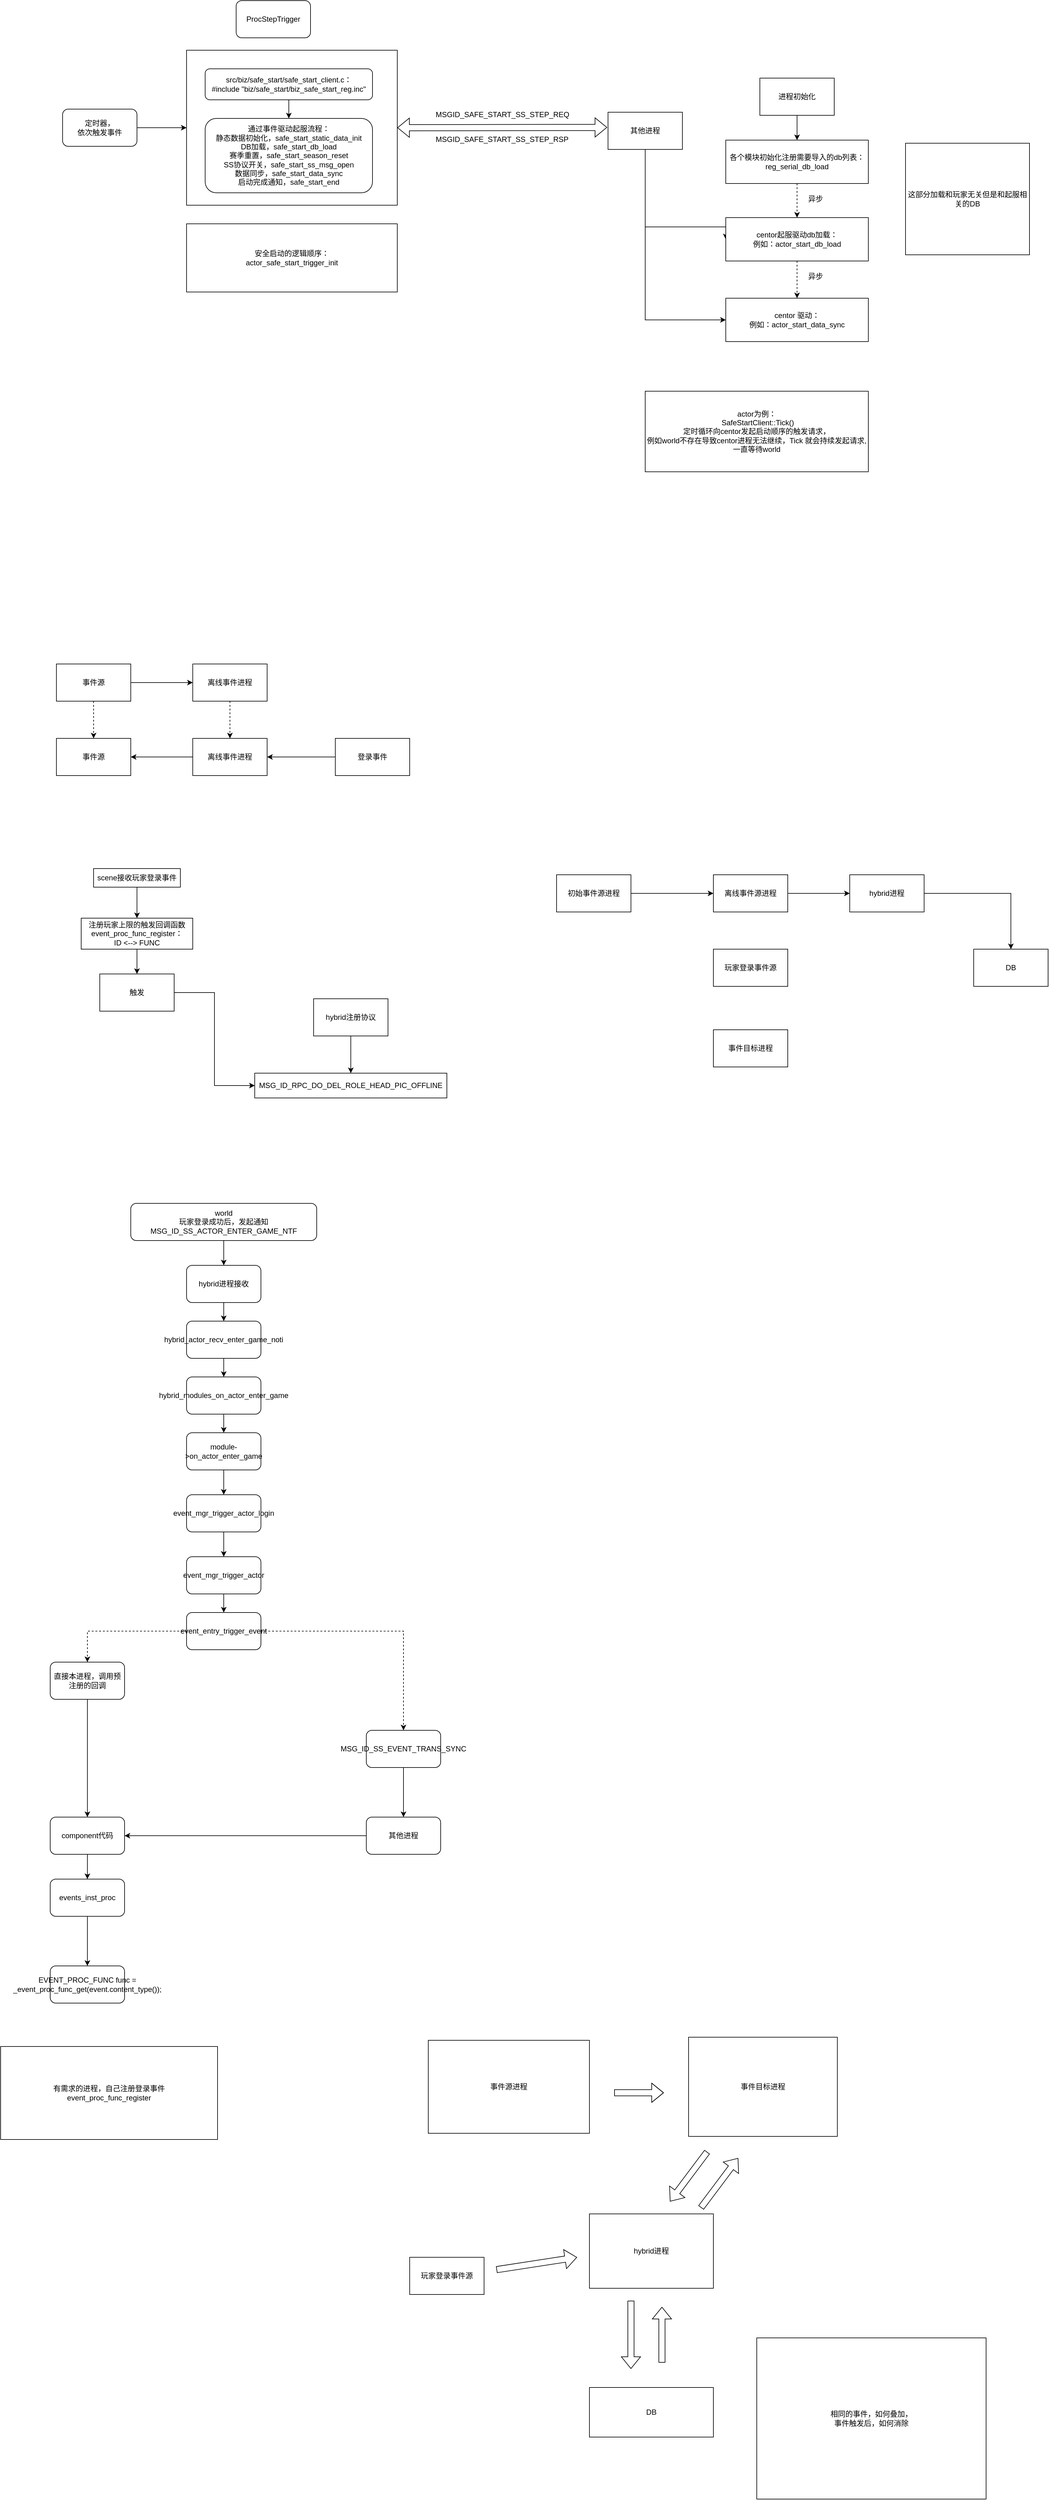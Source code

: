<mxfile version="27.1.6">
  <diagram name="第 1 页" id="6hiVTVrZt6viN59wgq37">
    <mxGraphModel dx="1937" dy="1120" grid="1" gridSize="10" guides="1" tooltips="1" connect="1" arrows="1" fold="1" page="1" pageScale="1" pageWidth="827" pageHeight="1169" math="0" shadow="0">
      <root>
        <mxCell id="0" />
        <mxCell id="1" parent="0" />
        <mxCell id="mDo8tufiwEILMH_RNeTL-4" value="" style="edgeStyle=orthogonalEdgeStyle;rounded=0;orthogonalLoop=1;jettySize=auto;html=1;" edge="1" parent="1" source="mDo8tufiwEILMH_RNeTL-2" target="mDo8tufiwEILMH_RNeTL-3">
          <mxGeometry relative="1" as="geometry" />
        </mxCell>
        <mxCell id="mDo8tufiwEILMH_RNeTL-2" value="src/biz/safe_start/safe_start_client.c：&lt;div&gt;#include &quot;biz/safe_start/biz_safe_start_reg.inc&quot;&lt;/div&gt;" style="rounded=1;whiteSpace=wrap;html=1;" vertex="1" parent="1">
          <mxGeometry x="260" y="220" width="270" height="50" as="geometry" />
        </mxCell>
        <mxCell id="mDo8tufiwEILMH_RNeTL-3" value="&lt;div&gt;通过事件驱动起服流程：&lt;/div&gt;静态数据初始化，safe_start_static_data_init&lt;div&gt;DB加载，safe_start_db_load&lt;/div&gt;&lt;div&gt;赛季重置，safe_start_season_reset&lt;/div&gt;&lt;div&gt;SS协议开关，safe_start_ss_msg_open&lt;/div&gt;&lt;div&gt;数据同步，safe_start_data_sync&lt;/div&gt;&lt;div&gt;启动完成通知，safe_start_end&lt;/div&gt;" style="rounded=1;whiteSpace=wrap;html=1;" vertex="1" parent="1">
          <mxGeometry x="260" y="300" width="270" height="120" as="geometry" />
        </mxCell>
        <mxCell id="mDo8tufiwEILMH_RNeTL-5" value="" style="rounded=0;whiteSpace=wrap;html=1;fillColor=none;" vertex="1" parent="1">
          <mxGeometry x="230" y="190" width="340" height="250" as="geometry" />
        </mxCell>
        <mxCell id="mDo8tufiwEILMH_RNeTL-6" value="ProcStepTrigger" style="rounded=1;whiteSpace=wrap;html=1;" vertex="1" parent="1">
          <mxGeometry x="310" y="110" width="120" height="60" as="geometry" />
        </mxCell>
        <mxCell id="mDo8tufiwEILMH_RNeTL-8" value="" style="edgeStyle=orthogonalEdgeStyle;rounded=0;orthogonalLoop=1;jettySize=auto;html=1;" edge="1" parent="1" source="mDo8tufiwEILMH_RNeTL-7" target="mDo8tufiwEILMH_RNeTL-5">
          <mxGeometry relative="1" as="geometry" />
        </mxCell>
        <mxCell id="mDo8tufiwEILMH_RNeTL-7" value="定时器，&lt;div&gt;依次触发事件&lt;/div&gt;" style="rounded=1;whiteSpace=wrap;html=1;" vertex="1" parent="1">
          <mxGeometry x="30" y="285" width="120" height="60" as="geometry" />
        </mxCell>
        <mxCell id="mDo8tufiwEILMH_RNeTL-20" style="edgeStyle=orthogonalEdgeStyle;rounded=0;orthogonalLoop=1;jettySize=auto;html=1;entryX=0;entryY=0.5;entryDx=0;entryDy=0;" edge="1" parent="1" source="mDo8tufiwEILMH_RNeTL-9" target="mDo8tufiwEILMH_RNeTL-18">
          <mxGeometry relative="1" as="geometry">
            <Array as="points">
              <mxPoint x="970" y="475" />
            </Array>
          </mxGeometry>
        </mxCell>
        <mxCell id="mDo8tufiwEILMH_RNeTL-24" style="edgeStyle=orthogonalEdgeStyle;rounded=0;orthogonalLoop=1;jettySize=auto;html=1;entryX=0;entryY=0.5;entryDx=0;entryDy=0;" edge="1" parent="1" source="mDo8tufiwEILMH_RNeTL-9" target="mDo8tufiwEILMH_RNeTL-22">
          <mxGeometry relative="1" as="geometry">
            <Array as="points">
              <mxPoint x="970" y="625" />
            </Array>
          </mxGeometry>
        </mxCell>
        <mxCell id="mDo8tufiwEILMH_RNeTL-9" value="其他进程" style="rounded=0;whiteSpace=wrap;html=1;" vertex="1" parent="1">
          <mxGeometry x="910" y="290" width="120" height="60" as="geometry" />
        </mxCell>
        <mxCell id="mDo8tufiwEILMH_RNeTL-10" value="" style="shape=flexArrow;endArrow=classic;startArrow=classic;html=1;rounded=0;entryX=-0.012;entryY=0.409;entryDx=0;entryDy=0;entryPerimeter=0;exitX=1;exitY=0.5;exitDx=0;exitDy=0;" edge="1" parent="1" source="mDo8tufiwEILMH_RNeTL-5" target="mDo8tufiwEILMH_RNeTL-9">
          <mxGeometry width="100" height="100" relative="1" as="geometry">
            <mxPoint x="640" y="410" as="sourcePoint" />
            <mxPoint x="740" y="310" as="targetPoint" />
          </mxGeometry>
        </mxCell>
        <mxCell id="mDo8tufiwEILMH_RNeTL-11" value="MSGID_SAFE_START_SS_STEP_RSP" style="text;whiteSpace=wrap;" vertex="1" parent="1">
          <mxGeometry x="630" y="320" width="250" height="30" as="geometry" />
        </mxCell>
        <mxCell id="mDo8tufiwEILMH_RNeTL-12" value="MSGID_SAFE_START_SS_STEP_REQ" style="text;whiteSpace=wrap;" vertex="1" parent="1">
          <mxGeometry x="630" y="280" width="250" height="20" as="geometry" />
        </mxCell>
        <mxCell id="mDo8tufiwEILMH_RNeTL-13" value="&lt;div&gt;安全启动的逻辑顺序：&lt;/div&gt;actor_safe_start_trigger_init" style="rounded=0;whiteSpace=wrap;html=1;" vertex="1" parent="1">
          <mxGeometry x="230" y="470" width="340" height="110" as="geometry" />
        </mxCell>
        <mxCell id="mDo8tufiwEILMH_RNeTL-14" value="actor为例：&lt;div&gt;&amp;nbsp;SafeStartClient::Tick()&lt;/div&gt;&lt;div&gt;定时循环向centor发起启动顺序的触发请求，&lt;/div&gt;&lt;div&gt;例如world不存在导致centor进程无法继续，Tick 就会持续发起请求,一直等待world&lt;/div&gt;" style="rounded=0;whiteSpace=wrap;html=1;" vertex="1" parent="1">
          <mxGeometry x="970" y="740" width="360" height="130" as="geometry" />
        </mxCell>
        <mxCell id="mDo8tufiwEILMH_RNeTL-17" value="" style="edgeStyle=orthogonalEdgeStyle;rounded=0;orthogonalLoop=1;jettySize=auto;html=1;" edge="1" parent="1" source="mDo8tufiwEILMH_RNeTL-15" target="mDo8tufiwEILMH_RNeTL-16">
          <mxGeometry relative="1" as="geometry" />
        </mxCell>
        <mxCell id="mDo8tufiwEILMH_RNeTL-15" value="进程初始化" style="rounded=0;whiteSpace=wrap;html=1;" vertex="1" parent="1">
          <mxGeometry x="1155" y="235" width="120" height="60" as="geometry" />
        </mxCell>
        <mxCell id="mDo8tufiwEILMH_RNeTL-19" value="" style="edgeStyle=orthogonalEdgeStyle;rounded=0;orthogonalLoop=1;jettySize=auto;html=1;dashed=1;" edge="1" parent="1" source="mDo8tufiwEILMH_RNeTL-16" target="mDo8tufiwEILMH_RNeTL-18">
          <mxGeometry relative="1" as="geometry" />
        </mxCell>
        <mxCell id="mDo8tufiwEILMH_RNeTL-16" value="各个模块初始化注册需要导入的db列表：&lt;div&gt;reg_serial_db_load&lt;/div&gt;" style="rounded=0;whiteSpace=wrap;html=1;" vertex="1" parent="1">
          <mxGeometry x="1100" y="335" width="230" height="70" as="geometry" />
        </mxCell>
        <mxCell id="mDo8tufiwEILMH_RNeTL-23" value="" style="edgeStyle=orthogonalEdgeStyle;rounded=0;orthogonalLoop=1;jettySize=auto;html=1;dashed=1;" edge="1" parent="1" source="mDo8tufiwEILMH_RNeTL-18" target="mDo8tufiwEILMH_RNeTL-22">
          <mxGeometry relative="1" as="geometry" />
        </mxCell>
        <mxCell id="mDo8tufiwEILMH_RNeTL-18" value="centor起服驱动db加载：&lt;div&gt;例如：actor_start_db_load&lt;/div&gt;" style="rounded=0;whiteSpace=wrap;html=1;" vertex="1" parent="1">
          <mxGeometry x="1100" y="460" width="230" height="70" as="geometry" />
        </mxCell>
        <mxCell id="mDo8tufiwEILMH_RNeTL-21" value="这部分加载和玩家无关但是和起服相关的DB" style="rounded=0;whiteSpace=wrap;html=1;" vertex="1" parent="1">
          <mxGeometry x="1390" y="340" width="200" height="180" as="geometry" />
        </mxCell>
        <mxCell id="mDo8tufiwEILMH_RNeTL-22" value="&lt;div&gt;centor 驱动：&lt;/div&gt;例如：actor_start_data_sync" style="rounded=0;whiteSpace=wrap;html=1;" vertex="1" parent="1">
          <mxGeometry x="1100" y="590" width="230" height="70" as="geometry" />
        </mxCell>
        <mxCell id="mDo8tufiwEILMH_RNeTL-25" value="异步" style="text;html=1;align=center;verticalAlign=middle;whiteSpace=wrap;rounded=0;" vertex="1" parent="1">
          <mxGeometry x="1215" y="415" width="60" height="30" as="geometry" />
        </mxCell>
        <mxCell id="mDo8tufiwEILMH_RNeTL-26" value="异步" style="text;html=1;align=center;verticalAlign=middle;whiteSpace=wrap;rounded=0;" vertex="1" parent="1">
          <mxGeometry x="1215" y="540" width="60" height="30" as="geometry" />
        </mxCell>
        <mxCell id="mDo8tufiwEILMH_RNeTL-39" value="" style="edgeStyle=orthogonalEdgeStyle;rounded=0;orthogonalLoop=1;jettySize=auto;html=1;dashed=1;" edge="1" parent="1" source="mDo8tufiwEILMH_RNeTL-27" target="mDo8tufiwEILMH_RNeTL-38">
          <mxGeometry relative="1" as="geometry" />
        </mxCell>
        <mxCell id="mDo8tufiwEILMH_RNeTL-27" value="事件源" style="rounded=0;whiteSpace=wrap;html=1;" vertex="1" parent="1">
          <mxGeometry x="20" y="1180" width="120" height="60" as="geometry" />
        </mxCell>
        <mxCell id="mDo8tufiwEILMH_RNeTL-29" value="" style="edgeStyle=orthogonalEdgeStyle;rounded=0;orthogonalLoop=1;jettySize=auto;html=1;" edge="1" parent="1" source="mDo8tufiwEILMH_RNeTL-27" target="mDo8tufiwEILMH_RNeTL-28">
          <mxGeometry relative="1" as="geometry" />
        </mxCell>
        <mxCell id="mDo8tufiwEILMH_RNeTL-36" value="" style="edgeStyle=orthogonalEdgeStyle;rounded=0;orthogonalLoop=1;jettySize=auto;html=1;dashed=1;" edge="1" parent="1" source="mDo8tufiwEILMH_RNeTL-28" target="mDo8tufiwEILMH_RNeTL-35">
          <mxGeometry relative="1" as="geometry" />
        </mxCell>
        <mxCell id="mDo8tufiwEILMH_RNeTL-28" value="离线事件进程" style="rounded=0;whiteSpace=wrap;html=1;" vertex="1" parent="1">
          <mxGeometry x="240" y="1180" width="120" height="60" as="geometry" />
        </mxCell>
        <mxCell id="mDo8tufiwEILMH_RNeTL-37" value="" style="edgeStyle=orthogonalEdgeStyle;rounded=0;orthogonalLoop=1;jettySize=auto;html=1;" edge="1" parent="1" source="mDo8tufiwEILMH_RNeTL-30" target="mDo8tufiwEILMH_RNeTL-35">
          <mxGeometry relative="1" as="geometry" />
        </mxCell>
        <mxCell id="mDo8tufiwEILMH_RNeTL-30" value="登录事件" style="rounded=0;whiteSpace=wrap;html=1;" vertex="1" parent="1">
          <mxGeometry x="470" y="1300" width="120" height="60" as="geometry" />
        </mxCell>
        <mxCell id="mDo8tufiwEILMH_RNeTL-40" value="" style="edgeStyle=orthogonalEdgeStyle;rounded=0;orthogonalLoop=1;jettySize=auto;html=1;" edge="1" parent="1" source="mDo8tufiwEILMH_RNeTL-35" target="mDo8tufiwEILMH_RNeTL-38">
          <mxGeometry relative="1" as="geometry" />
        </mxCell>
        <mxCell id="mDo8tufiwEILMH_RNeTL-35" value="离线事件进程" style="rounded=0;whiteSpace=wrap;html=1;" vertex="1" parent="1">
          <mxGeometry x="240" y="1300" width="120" height="60" as="geometry" />
        </mxCell>
        <mxCell id="mDo8tufiwEILMH_RNeTL-38" value="事件源" style="rounded=0;whiteSpace=wrap;html=1;" vertex="1" parent="1">
          <mxGeometry x="20" y="1300" width="120" height="60" as="geometry" />
        </mxCell>
        <mxCell id="mDo8tufiwEILMH_RNeTL-43" value="" style="edgeStyle=orthogonalEdgeStyle;rounded=0;orthogonalLoop=1;jettySize=auto;html=1;" edge="1" parent="1" source="mDo8tufiwEILMH_RNeTL-41" target="mDo8tufiwEILMH_RNeTL-42">
          <mxGeometry relative="1" as="geometry" />
        </mxCell>
        <mxCell id="mDo8tufiwEILMH_RNeTL-41" value="注册玩家上限的触发回调函数&lt;div&gt;event_proc_func_register：&lt;/div&gt;&lt;div&gt;ID &amp;lt;--&amp;gt; FUNC&lt;/div&gt;" style="rounded=0;whiteSpace=wrap;html=1;" vertex="1" parent="1">
          <mxGeometry x="60" y="1590" width="180" height="50" as="geometry" />
        </mxCell>
        <mxCell id="mDo8tufiwEILMH_RNeTL-54" style="edgeStyle=orthogonalEdgeStyle;rounded=0;orthogonalLoop=1;jettySize=auto;html=1;entryX=0;entryY=0.5;entryDx=0;entryDy=0;" edge="1" parent="1" source="mDo8tufiwEILMH_RNeTL-42" target="mDo8tufiwEILMH_RNeTL-47">
          <mxGeometry relative="1" as="geometry" />
        </mxCell>
        <mxCell id="mDo8tufiwEILMH_RNeTL-42" value="触发" style="whiteSpace=wrap;html=1;rounded=0;" vertex="1" parent="1">
          <mxGeometry x="90" y="1680" width="120" height="60" as="geometry" />
        </mxCell>
        <mxCell id="mDo8tufiwEILMH_RNeTL-53" value="" style="edgeStyle=orthogonalEdgeStyle;rounded=0;orthogonalLoop=1;jettySize=auto;html=1;" edge="1" parent="1" source="mDo8tufiwEILMH_RNeTL-44" target="mDo8tufiwEILMH_RNeTL-47">
          <mxGeometry relative="1" as="geometry" />
        </mxCell>
        <mxCell id="mDo8tufiwEILMH_RNeTL-44" value="hybrid注册协议" style="rounded=0;whiteSpace=wrap;html=1;" vertex="1" parent="1">
          <mxGeometry x="435" y="1720" width="120" height="60" as="geometry" />
        </mxCell>
        <mxCell id="mDo8tufiwEILMH_RNeTL-47" value="MSG_ID_RPC_DO_DEL_ROLE_HEAD_PIC_OFFLINE" style="rounded=0;whiteSpace=wrap;html=1;" vertex="1" parent="1">
          <mxGeometry x="340" y="1840" width="310" height="40" as="geometry" />
        </mxCell>
        <mxCell id="mDo8tufiwEILMH_RNeTL-51" value="" style="edgeStyle=orthogonalEdgeStyle;rounded=0;orthogonalLoop=1;jettySize=auto;html=1;" edge="1" parent="1" source="mDo8tufiwEILMH_RNeTL-49" target="mDo8tufiwEILMH_RNeTL-41">
          <mxGeometry relative="1" as="geometry" />
        </mxCell>
        <mxCell id="mDo8tufiwEILMH_RNeTL-49" value="scene接收玩家登录事件" style="rounded=0;whiteSpace=wrap;html=1;" vertex="1" parent="1">
          <mxGeometry x="80" y="1510" width="140" height="30" as="geometry" />
        </mxCell>
        <mxCell id="mDo8tufiwEILMH_RNeTL-57" style="edgeStyle=orthogonalEdgeStyle;rounded=0;orthogonalLoop=1;jettySize=auto;html=1;entryX=0;entryY=0.5;entryDx=0;entryDy=0;" edge="1" parent="1" source="mDo8tufiwEILMH_RNeTL-55" target="mDo8tufiwEILMH_RNeTL-56">
          <mxGeometry relative="1" as="geometry" />
        </mxCell>
        <mxCell id="mDo8tufiwEILMH_RNeTL-55" value="离线事件源进程" style="rounded=0;whiteSpace=wrap;html=1;" vertex="1" parent="1">
          <mxGeometry x="1080" y="1520" width="120" height="60" as="geometry" />
        </mxCell>
        <mxCell id="mDo8tufiwEILMH_RNeTL-59" value="" style="edgeStyle=orthogonalEdgeStyle;rounded=0;orthogonalLoop=1;jettySize=auto;html=1;" edge="1" parent="1" source="mDo8tufiwEILMH_RNeTL-56" target="mDo8tufiwEILMH_RNeTL-58">
          <mxGeometry relative="1" as="geometry" />
        </mxCell>
        <mxCell id="mDo8tufiwEILMH_RNeTL-56" value="hybrid进程" style="rounded=0;whiteSpace=wrap;html=1;" vertex="1" parent="1">
          <mxGeometry x="1300" y="1520" width="120" height="60" as="geometry" />
        </mxCell>
        <mxCell id="mDo8tufiwEILMH_RNeTL-58" value="DB" style="rounded=0;whiteSpace=wrap;html=1;" vertex="1" parent="1">
          <mxGeometry x="1500" y="1640" width="120" height="60" as="geometry" />
        </mxCell>
        <mxCell id="mDo8tufiwEILMH_RNeTL-60" value="事件目标进程" style="rounded=0;whiteSpace=wrap;html=1;" vertex="1" parent="1">
          <mxGeometry x="1080" y="1770" width="120" height="60" as="geometry" />
        </mxCell>
        <mxCell id="mDo8tufiwEILMH_RNeTL-61" value="玩家登录事件源" style="rounded=0;whiteSpace=wrap;html=1;" vertex="1" parent="1">
          <mxGeometry x="1080" y="1640" width="120" height="60" as="geometry" />
        </mxCell>
        <mxCell id="mDo8tufiwEILMH_RNeTL-63" style="edgeStyle=orthogonalEdgeStyle;rounded=0;orthogonalLoop=1;jettySize=auto;html=1;" edge="1" parent="1" source="mDo8tufiwEILMH_RNeTL-62" target="mDo8tufiwEILMH_RNeTL-55">
          <mxGeometry relative="1" as="geometry" />
        </mxCell>
        <mxCell id="mDo8tufiwEILMH_RNeTL-62" value="初始事件源进程" style="rounded=0;whiteSpace=wrap;html=1;" vertex="1" parent="1">
          <mxGeometry x="827" y="1520" width="120" height="60" as="geometry" />
        </mxCell>
        <mxCell id="mDo8tufiwEILMH_RNeTL-66" value="" style="edgeStyle=orthogonalEdgeStyle;rounded=0;orthogonalLoop=1;jettySize=auto;html=1;" edge="1" parent="1" source="mDo8tufiwEILMH_RNeTL-64" target="mDo8tufiwEILMH_RNeTL-65">
          <mxGeometry relative="1" as="geometry" />
        </mxCell>
        <mxCell id="mDo8tufiwEILMH_RNeTL-64" value="world&lt;div&gt;玩家登录成功后，发起通知&lt;/div&gt;&lt;div&gt;MSG_ID_SS_ACTOR_ENTER_GAME_NTF&lt;/div&gt;" style="rounded=1;whiteSpace=wrap;html=1;" vertex="1" parent="1">
          <mxGeometry x="140" y="2050" width="300" height="60" as="geometry" />
        </mxCell>
        <mxCell id="mDo8tufiwEILMH_RNeTL-68" value="" style="edgeStyle=orthogonalEdgeStyle;rounded=0;orthogonalLoop=1;jettySize=auto;html=1;" edge="1" parent="1" source="mDo8tufiwEILMH_RNeTL-65" target="mDo8tufiwEILMH_RNeTL-67">
          <mxGeometry relative="1" as="geometry" />
        </mxCell>
        <mxCell id="mDo8tufiwEILMH_RNeTL-65" value="hybrid进程接收" style="rounded=1;whiteSpace=wrap;html=1;" vertex="1" parent="1">
          <mxGeometry x="230" y="2150" width="120" height="60" as="geometry" />
        </mxCell>
        <mxCell id="mDo8tufiwEILMH_RNeTL-70" value="" style="edgeStyle=orthogonalEdgeStyle;rounded=0;orthogonalLoop=1;jettySize=auto;html=1;" edge="1" parent="1" source="mDo8tufiwEILMH_RNeTL-67" target="mDo8tufiwEILMH_RNeTL-69">
          <mxGeometry relative="1" as="geometry" />
        </mxCell>
        <mxCell id="mDo8tufiwEILMH_RNeTL-67" value="hybrid_actor_recv_enter_game_noti" style="rounded=1;whiteSpace=wrap;html=1;" vertex="1" parent="1">
          <mxGeometry x="230" y="2240" width="120" height="60" as="geometry" />
        </mxCell>
        <mxCell id="mDo8tufiwEILMH_RNeTL-72" value="" style="edgeStyle=orthogonalEdgeStyle;rounded=0;orthogonalLoop=1;jettySize=auto;html=1;" edge="1" parent="1" source="mDo8tufiwEILMH_RNeTL-69" target="mDo8tufiwEILMH_RNeTL-71">
          <mxGeometry relative="1" as="geometry" />
        </mxCell>
        <mxCell id="mDo8tufiwEILMH_RNeTL-69" value="hybrid_modules_on_actor_enter_game" style="rounded=1;whiteSpace=wrap;html=1;" vertex="1" parent="1">
          <mxGeometry x="230" y="2330" width="120" height="60" as="geometry" />
        </mxCell>
        <mxCell id="mDo8tufiwEILMH_RNeTL-74" value="" style="edgeStyle=orthogonalEdgeStyle;rounded=0;orthogonalLoop=1;jettySize=auto;html=1;" edge="1" parent="1" source="mDo8tufiwEILMH_RNeTL-71" target="mDo8tufiwEILMH_RNeTL-73">
          <mxGeometry relative="1" as="geometry" />
        </mxCell>
        <mxCell id="mDo8tufiwEILMH_RNeTL-71" value="module-&amp;gt;on_actor_enter_game" style="rounded=1;whiteSpace=wrap;html=1;" vertex="1" parent="1">
          <mxGeometry x="230" y="2420" width="120" height="60" as="geometry" />
        </mxCell>
        <mxCell id="mDo8tufiwEILMH_RNeTL-105" value="" style="edgeStyle=orthogonalEdgeStyle;rounded=0;orthogonalLoop=1;jettySize=auto;html=1;" edge="1" parent="1" source="mDo8tufiwEILMH_RNeTL-73" target="mDo8tufiwEILMH_RNeTL-104">
          <mxGeometry relative="1" as="geometry" />
        </mxCell>
        <mxCell id="mDo8tufiwEILMH_RNeTL-73" value="event_mgr_trigger_actor_login" style="rounded=1;whiteSpace=wrap;html=1;" vertex="1" parent="1">
          <mxGeometry x="230" y="2520" width="120" height="60" as="geometry" />
        </mxCell>
        <mxCell id="mDo8tufiwEILMH_RNeTL-78" value="" style="edgeStyle=orthogonalEdgeStyle;rounded=0;orthogonalLoop=1;jettySize=auto;html=1;" edge="1" parent="1" source="mDo8tufiwEILMH_RNeTL-75" target="mDo8tufiwEILMH_RNeTL-77">
          <mxGeometry relative="1" as="geometry" />
        </mxCell>
        <mxCell id="mDo8tufiwEILMH_RNeTL-75" value="MSG_ID_SS_EVENT_TRANS_SYNC" style="rounded=1;whiteSpace=wrap;html=1;" vertex="1" parent="1">
          <mxGeometry x="520" y="2900" width="120" height="60" as="geometry" />
        </mxCell>
        <mxCell id="mDo8tufiwEILMH_RNeTL-87" style="edgeStyle=orthogonalEdgeStyle;rounded=0;orthogonalLoop=1;jettySize=auto;html=1;entryX=1;entryY=0.5;entryDx=0;entryDy=0;" edge="1" parent="1" source="mDo8tufiwEILMH_RNeTL-77" target="mDo8tufiwEILMH_RNeTL-86">
          <mxGeometry relative="1" as="geometry" />
        </mxCell>
        <mxCell id="mDo8tufiwEILMH_RNeTL-77" value="其他进程" style="whiteSpace=wrap;html=1;rounded=1;" vertex="1" parent="1">
          <mxGeometry x="520" y="3040" width="120" height="60" as="geometry" />
        </mxCell>
        <mxCell id="mDo8tufiwEILMH_RNeTL-88" style="edgeStyle=orthogonalEdgeStyle;rounded=0;orthogonalLoop=1;jettySize=auto;html=1;entryX=0.5;entryY=0;entryDx=0;entryDy=0;" edge="1" parent="1" source="mDo8tufiwEILMH_RNeTL-79" target="mDo8tufiwEILMH_RNeTL-86">
          <mxGeometry relative="1" as="geometry" />
        </mxCell>
        <mxCell id="mDo8tufiwEILMH_RNeTL-79" value="直接本进程，调用预注册的回调" style="whiteSpace=wrap;html=1;rounded=1;" vertex="1" parent="1">
          <mxGeometry x="10" y="2790" width="120" height="60" as="geometry" />
        </mxCell>
        <mxCell id="mDo8tufiwEILMH_RNeTL-84" value="" style="edgeStyle=orthogonalEdgeStyle;rounded=0;orthogonalLoop=1;jettySize=auto;html=1;" edge="1" parent="1" source="mDo8tufiwEILMH_RNeTL-81" target="mDo8tufiwEILMH_RNeTL-83">
          <mxGeometry relative="1" as="geometry" />
        </mxCell>
        <mxCell id="mDo8tufiwEILMH_RNeTL-81" value="events_inst_proc" style="whiteSpace=wrap;html=1;rounded=1;" vertex="1" parent="1">
          <mxGeometry x="10" y="3140" width="120" height="60" as="geometry" />
        </mxCell>
        <mxCell id="mDo8tufiwEILMH_RNeTL-83" value="EVENT_PROC_FUNC func = _event_proc_func_get(event.content_type());" style="whiteSpace=wrap;html=1;rounded=1;" vertex="1" parent="1">
          <mxGeometry x="10" y="3280" width="120" height="60" as="geometry" />
        </mxCell>
        <mxCell id="mDo8tufiwEILMH_RNeTL-89" value="" style="edgeStyle=orthogonalEdgeStyle;rounded=0;orthogonalLoop=1;jettySize=auto;html=1;" edge="1" parent="1" source="mDo8tufiwEILMH_RNeTL-86" target="mDo8tufiwEILMH_RNeTL-81">
          <mxGeometry relative="1" as="geometry" />
        </mxCell>
        <mxCell id="mDo8tufiwEILMH_RNeTL-86" value="component代码" style="rounded=1;whiteSpace=wrap;html=1;" vertex="1" parent="1">
          <mxGeometry x="10" y="3040" width="120" height="60" as="geometry" />
        </mxCell>
        <mxCell id="mDo8tufiwEILMH_RNeTL-90" value="有需求的进程，自己注册登录事件&lt;div&gt;event_proc_func_register&lt;/div&gt;" style="rounded=0;whiteSpace=wrap;html=1;" vertex="1" parent="1">
          <mxGeometry x="-70" y="3410" width="350" height="150" as="geometry" />
        </mxCell>
        <mxCell id="mDo8tufiwEILMH_RNeTL-91" value="事件源进程" style="rounded=0;whiteSpace=wrap;html=1;" vertex="1" parent="1">
          <mxGeometry x="620" y="3400" width="260" height="150" as="geometry" />
        </mxCell>
        <mxCell id="mDo8tufiwEILMH_RNeTL-92" value="事件目标进程" style="rounded=0;whiteSpace=wrap;html=1;" vertex="1" parent="1">
          <mxGeometry x="1040" y="3395" width="240" height="160" as="geometry" />
        </mxCell>
        <mxCell id="mDo8tufiwEILMH_RNeTL-93" value="hybrid进程" style="rounded=0;whiteSpace=wrap;html=1;" vertex="1" parent="1">
          <mxGeometry x="880" y="3680" width="200" height="120" as="geometry" />
        </mxCell>
        <mxCell id="mDo8tufiwEILMH_RNeTL-95" value="DB" style="rounded=0;whiteSpace=wrap;html=1;" vertex="1" parent="1">
          <mxGeometry x="880" y="3960" width="200" height="80" as="geometry" />
        </mxCell>
        <mxCell id="mDo8tufiwEILMH_RNeTL-96" value="" style="shape=flexArrow;endArrow=classic;html=1;rounded=0;" edge="1" parent="1">
          <mxGeometry width="50" height="50" relative="1" as="geometry">
            <mxPoint x="920" y="3484.62" as="sourcePoint" />
            <mxPoint x="1000" y="3484.62" as="targetPoint" />
            <Array as="points">
              <mxPoint x="960" y="3484.62" />
            </Array>
          </mxGeometry>
        </mxCell>
        <mxCell id="mDo8tufiwEILMH_RNeTL-97" value="" style="shape=flexArrow;endArrow=classic;html=1;rounded=0;" edge="1" parent="1">
          <mxGeometry width="50" height="50" relative="1" as="geometry">
            <mxPoint x="1070" y="3580" as="sourcePoint" />
            <mxPoint x="1010" y="3660" as="targetPoint" />
          </mxGeometry>
        </mxCell>
        <mxCell id="mDo8tufiwEILMH_RNeTL-98" value="" style="shape=flexArrow;endArrow=classic;html=1;rounded=0;" edge="1" parent="1">
          <mxGeometry width="50" height="50" relative="1" as="geometry">
            <mxPoint x="1060" y="3670" as="sourcePoint" />
            <mxPoint x="1120" y="3590" as="targetPoint" />
          </mxGeometry>
        </mxCell>
        <mxCell id="mDo8tufiwEILMH_RNeTL-99" value="" style="shape=flexArrow;endArrow=classic;html=1;rounded=0;" edge="1" parent="1">
          <mxGeometry width="50" height="50" relative="1" as="geometry">
            <mxPoint x="947" y="3820" as="sourcePoint" />
            <mxPoint x="947" y="3930" as="targetPoint" />
          </mxGeometry>
        </mxCell>
        <mxCell id="mDo8tufiwEILMH_RNeTL-100" value="" style="shape=flexArrow;endArrow=classic;html=1;rounded=0;" edge="1" parent="1">
          <mxGeometry width="50" height="50" relative="1" as="geometry">
            <mxPoint x="997" y="3920" as="sourcePoint" />
            <mxPoint x="997" y="3830" as="targetPoint" />
          </mxGeometry>
        </mxCell>
        <mxCell id="mDo8tufiwEILMH_RNeTL-101" value="玩家登录事件源" style="rounded=0;whiteSpace=wrap;html=1;" vertex="1" parent="1">
          <mxGeometry x="590" y="3750" width="120" height="60" as="geometry" />
        </mxCell>
        <mxCell id="mDo8tufiwEILMH_RNeTL-102" value="" style="shape=flexArrow;endArrow=classic;html=1;rounded=0;" edge="1" parent="1">
          <mxGeometry width="50" height="50" relative="1" as="geometry">
            <mxPoint x="730" y="3770" as="sourcePoint" />
            <mxPoint x="860" y="3750" as="targetPoint" />
          </mxGeometry>
        </mxCell>
        <mxCell id="mDo8tufiwEILMH_RNeTL-103" value="相同的事件，如何叠加，&lt;div&gt;事件触发后，如何消除&lt;/div&gt;" style="rounded=0;whiteSpace=wrap;html=1;" vertex="1" parent="1">
          <mxGeometry x="1150" y="3880" width="370" height="260" as="geometry" />
        </mxCell>
        <mxCell id="mDo8tufiwEILMH_RNeTL-107" value="" style="edgeStyle=orthogonalEdgeStyle;rounded=0;orthogonalLoop=1;jettySize=auto;html=1;" edge="1" parent="1" source="mDo8tufiwEILMH_RNeTL-104" target="mDo8tufiwEILMH_RNeTL-106">
          <mxGeometry relative="1" as="geometry" />
        </mxCell>
        <mxCell id="mDo8tufiwEILMH_RNeTL-104" value="event_mgr_trigger_actor" style="whiteSpace=wrap;html=1;rounded=1;" vertex="1" parent="1">
          <mxGeometry x="230" y="2620" width="120" height="60" as="geometry" />
        </mxCell>
        <mxCell id="mDo8tufiwEILMH_RNeTL-108" style="edgeStyle=orthogonalEdgeStyle;rounded=0;orthogonalLoop=1;jettySize=auto;html=1;entryX=0.5;entryY=0;entryDx=0;entryDy=0;dashed=1;" edge="1" parent="1" source="mDo8tufiwEILMH_RNeTL-106" target="mDo8tufiwEILMH_RNeTL-79">
          <mxGeometry relative="1" as="geometry" />
        </mxCell>
        <mxCell id="mDo8tufiwEILMH_RNeTL-109" style="edgeStyle=orthogonalEdgeStyle;rounded=0;orthogonalLoop=1;jettySize=auto;html=1;entryX=0.5;entryY=0;entryDx=0;entryDy=0;dashed=1;" edge="1" parent="1" source="mDo8tufiwEILMH_RNeTL-106" target="mDo8tufiwEILMH_RNeTL-75">
          <mxGeometry relative="1" as="geometry" />
        </mxCell>
        <mxCell id="mDo8tufiwEILMH_RNeTL-106" value="event_entry_trigger_event" style="whiteSpace=wrap;html=1;rounded=1;" vertex="1" parent="1">
          <mxGeometry x="230" y="2710" width="120" height="60" as="geometry" />
        </mxCell>
      </root>
    </mxGraphModel>
  </diagram>
</mxfile>
